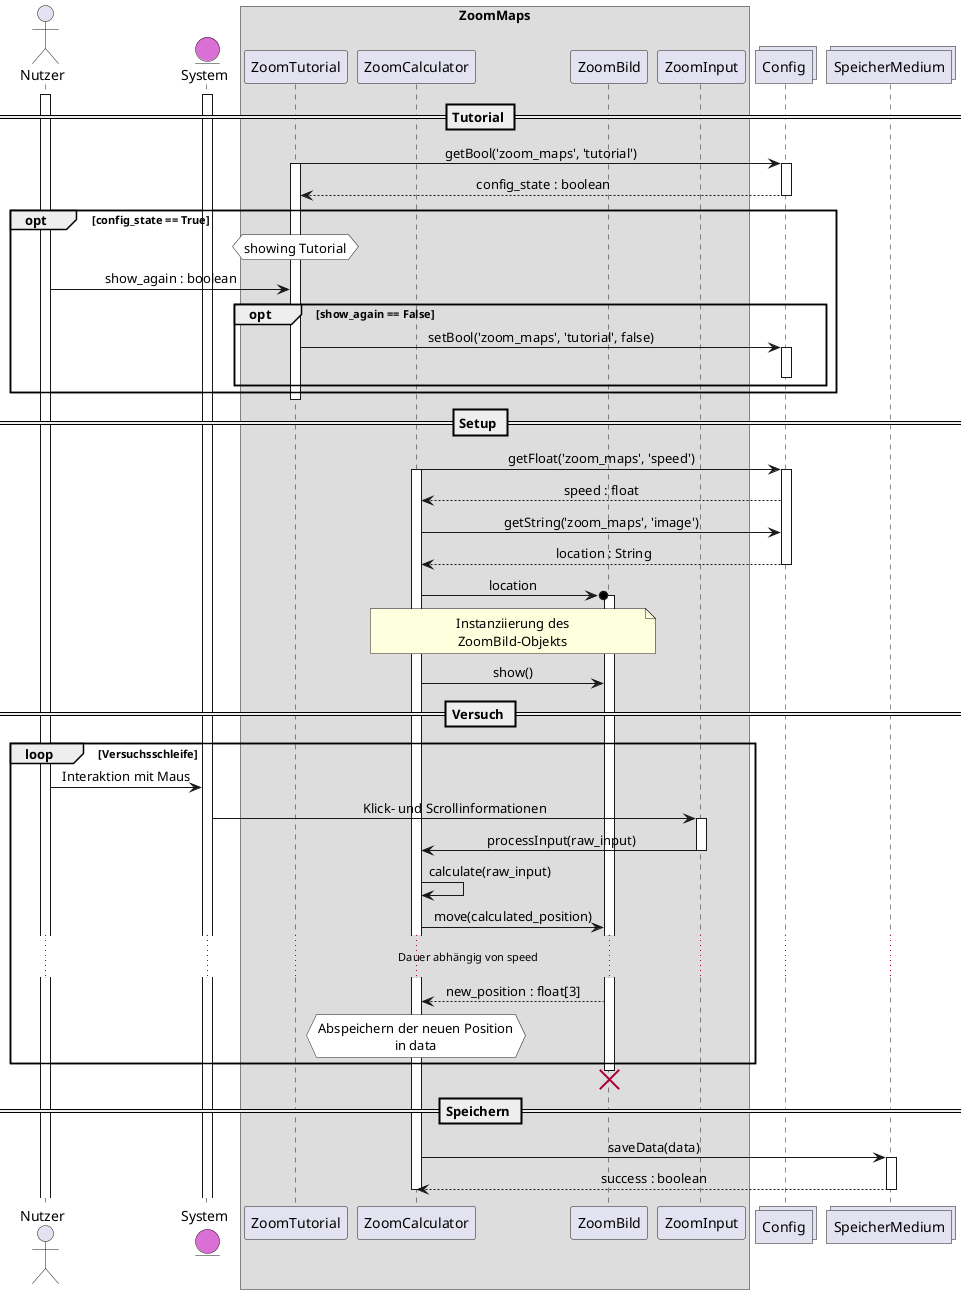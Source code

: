 @startuml zoommaps
skinparam defaultTextAlignment center


actor       Nutzer          as n
entity      System          as s    #DA70D5

box ZoomMaps
participant ZoomTutorial    as zt
participant ZoomCalculator  as zc
participant ZoomBild        as zb
participant ZoomInput       as zi
end box

collections Config          as c
collections SpeicherMedium  as sm

activate n
activate s

== Tutorial ==
zt -> c : getBool('zoom_maps', 'tutorial')
activate zt
activate c
c --> zt : config_state : boolean
deactivate c

opt config_state == True
    hnote over zt #FFFFFF: showing Tutorial
    n -> zt : show_again : boolean
    opt show_again == False
        zt -> c : setBool('zoom_maps', 'tutorial', false)
        activate c
        deactivate c
    end
end

deactivate zt

== Setup ==
zc -> c : getFloat('zoom_maps', 'speed')
activate zc
activate c
c --> zc : speed : float
zc -> c : getString('zoom_maps', 'image')
c --> zc : location : String
deactivate c

zc ->o zb : location
activate zb
note over zc, zb : Instanziierung des\nZoomBild-Objekts
zc -> zb : show()

== Versuch ==
loop Versuchsschleife
    n -> s : Interaktion mit Maus
    s -> zi : Klick- und Scrollinformationen
    activate zi
    zi -> zc : processInput(raw_input)
    deactivate zi
    zc -> zc : calculate(raw_input)
    zc -> zb : move(calculated_position)
    ... Dauer abhängig von speed ...
    zb --> zc : new_position : float[3]
    hnote over zc #FFFFFF: Abspeichern der neuen Position\nin data
end
destroy zb


== Speichern ==
zc -> sm : saveData(data)
activate sm
sm --> zc : success : boolean
deactivate sm
deactivate zc

@enduml
